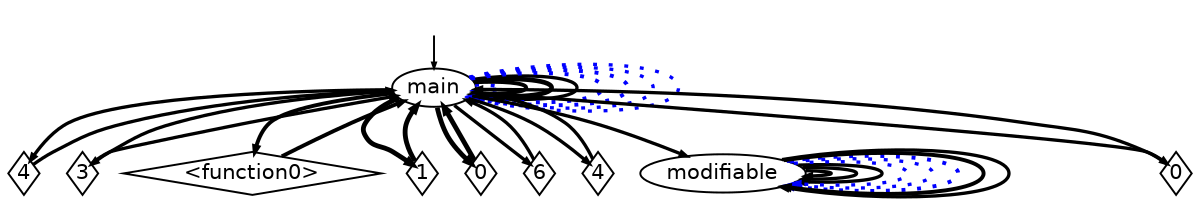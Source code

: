 digraph model {
  orientation = portrait;
  graph [ rankdir = "TB", ranksep="0.08", nodesep="0.18", size="8!" ];
  node [ fontname = "Helvetica", fontsize="11.0", shape="ellipse", margin="0.01", height="0.1", width="0.5" ];
  edge [ fontname = "Helvetica", arrowsize=".3", arrowhead="normal", fontsize="6.0", margin="0.05" ];
None [shape=none, style=invis, width=0.1, height=0.1];
None->main;
{rank = source; None}
main->main[style=dotted, color=blue,penwidth="2.0043213737826426",label = " "];"5-0-4-OK-1" [label="4" , shape=diamond, width=0.2, height=0.3, fontsize=11, xlabel=""];
main->"5-0-4-OK-1"[penwidth="1.7075701760979363",label = " "];"5-0-4-OK-1"->main[penwidth="1.7075701760979363",label = " "];"5-0-3-OK-2" [label="3" , shape=diamond, width=0.2, height=0.3, fontsize=11, xlabel=""];
main->"5-0-3-OK-2"[penwidth="1.7075701760979363",label = " "];"5-0-3-OK-2"->main[penwidth="1.7075701760979363",label = " "];main->main[penwidth="2.0043213737826426",label = " "];"7-0-<function0>-OK-3" [label="<function0>" , shape=diamond, width=0.2, height=0.3, fontsize=11, xlabel=""];
main->"7-0-<function0>-OK-3"[penwidth="2.0043213737826426",label = " "];"7-0-<function0>-OK-3"->main[penwidth="2.0043213737826426",label = " "];main->main[penwidth="2.399673721481038",label = " "];"0-0-1-OK-4" [label="1" , shape=diamond, width=0.2, height=0.3, fontsize=11, xlabel=""];
main->"0-0-1-OK-4"[penwidth="2.4785664955938436",label = " "];"0-0-1-OK-4"->main[penwidth="2.4785664955938436",label = " "];"0-0-0-OK-5" [label="0" , shape=diamond, width=0.2, height=0.3, fontsize=11, xlabel=""];
main->"0-0-0-OK-5"[penwidth="2.4785664955938436",label = " "];"0-0-0-OK-5"->main[penwidth="2.4785664955938436",label = " "];main->main[penwidth="1.7075701760979363",label = " "];main->main[style=dotted, color=blue,penwidth="2.0043213737826426",label = " "];main->main[style=dotted, color=blue,penwidth="2.0043213737826426",label = " "];main->main[style=dotted, color=blue,penwidth="1.7075701760979363",label = " "];"10-0-6-OK-6" [label="6" , shape=diamond, width=0.2, height=0.3, fontsize=11, xlabel=""];
main->"10-0-6-OK-6"[penwidth="1.7075701760979363",label = " "];"10-0-6-OK-6"->main[penwidth="1.7075701760979363",label = " "];"9-0-4-OK-7" [label="4" , shape=diamond, width=0.2, height=0.3, fontsize=11, xlabel=""];
main->"9-0-4-OK-7"[penwidth="1.7075701760979363",label = " "];"9-0-4-OK-7"->main[penwidth="1.7075701760979363",label = " "];main->main[style=dotted, color=blue,penwidth="1.7075701760979363",label = " "];main->modifiable[penwidth="1.7075701760979363",label = " "];modifiable->modifiable[penwidth="1.7075701760979363",label = " "];modifiable->modifiable[penwidth="1.7075701760979363",label = " "];"2-0-0-OK-8" [label="0" , shape=diamond, width=0.2, height=0.3, fontsize=11, xlabel=""];
main->"2-0-0-OK-8"[penwidth="1.7075701760979363",label = " "];"2-0-0-OK-8"->main[penwidth="1.7075701760979363",label = " "];modifiable->modifiable[penwidth="1.7075701760979363",label = " "];modifiable->modifiable[style=dotted, color=blue,penwidth="1.7075701760979363",label = " "];modifiable->modifiable[style=dotted, color=blue,penwidth="1.7075701760979363",label = " "];modifiable->modifiable[style=dotted, color=blue,penwidth="2.0043213737826426",label = " "];modifiable->modifiable[penwidth="2.0043213737826426",label = " "];modifiable->modifiable[penwidth="1.7075701760979363",label = " "];}
